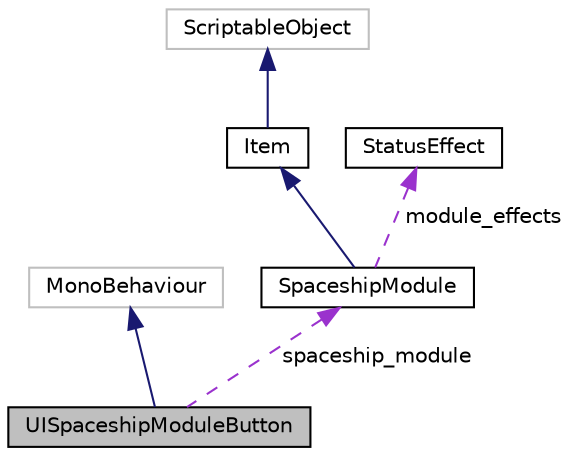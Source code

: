 digraph "UISpaceshipModuleButton"
{
  edge [fontname="Helvetica",fontsize="10",labelfontname="Helvetica",labelfontsize="10"];
  node [fontname="Helvetica",fontsize="10",shape=record];
  Node2 [label="UISpaceshipModuleButton",height=0.2,width=0.4,color="black", fillcolor="grey75", style="filled", fontcolor="black"];
  Node3 -> Node2 [dir="back",color="midnightblue",fontsize="10",style="solid",fontname="Helvetica"];
  Node3 [label="MonoBehaviour",height=0.2,width=0.4,color="grey75", fillcolor="white", style="filled"];
  Node4 -> Node2 [dir="back",color="darkorchid3",fontsize="10",style="dashed",label=" spaceship_module" ,fontname="Helvetica"];
  Node4 [label="SpaceshipModule",height=0.2,width=0.4,color="black", fillcolor="white", style="filled",URL="$class_spaceship_module.html"];
  Node5 -> Node4 [dir="back",color="midnightblue",fontsize="10",style="solid",fontname="Helvetica"];
  Node5 [label="Item",height=0.2,width=0.4,color="black", fillcolor="white", style="filled",URL="$class_item.html"];
  Node6 -> Node5 [dir="back",color="midnightblue",fontsize="10",style="solid",fontname="Helvetica"];
  Node6 [label="ScriptableObject",height=0.2,width=0.4,color="grey75", fillcolor="white", style="filled"];
  Node7 -> Node4 [dir="back",color="darkorchid3",fontsize="10",style="dashed",label=" module_effects" ,fontname="Helvetica"];
  Node7 [label="StatusEffect",height=0.2,width=0.4,color="black", fillcolor="white", style="filled",URL="$class_status_effect.html"];
}
